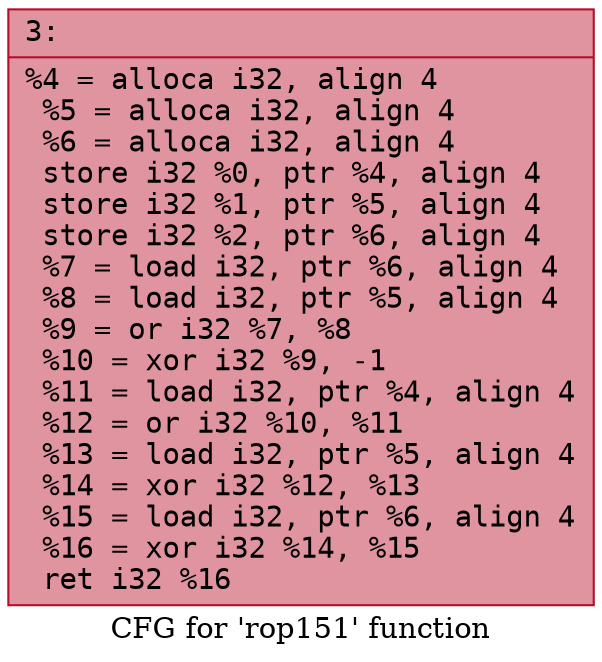 digraph "CFG for 'rop151' function" {
	label="CFG for 'rop151' function";

	Node0x6000015c0e10 [shape=record,color="#b70d28ff", style=filled, fillcolor="#b70d2870" fontname="Courier",label="{3:\l|  %4 = alloca i32, align 4\l  %5 = alloca i32, align 4\l  %6 = alloca i32, align 4\l  store i32 %0, ptr %4, align 4\l  store i32 %1, ptr %5, align 4\l  store i32 %2, ptr %6, align 4\l  %7 = load i32, ptr %6, align 4\l  %8 = load i32, ptr %5, align 4\l  %9 = or i32 %7, %8\l  %10 = xor i32 %9, -1\l  %11 = load i32, ptr %4, align 4\l  %12 = or i32 %10, %11\l  %13 = load i32, ptr %5, align 4\l  %14 = xor i32 %12, %13\l  %15 = load i32, ptr %6, align 4\l  %16 = xor i32 %14, %15\l  ret i32 %16\l}"];
}
